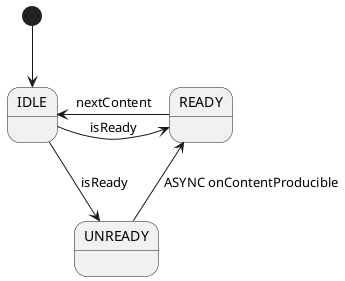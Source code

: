 @startuml

IDLE:
READY:
UNREADY:

[*] --> IDLE

IDLE --> UNREADY : isReady
IDLE -right->READY : isReady

UNREADY -up-> READY : ASYNC onContentProducible

READY -left->IDLE : nextContent

@enduml
